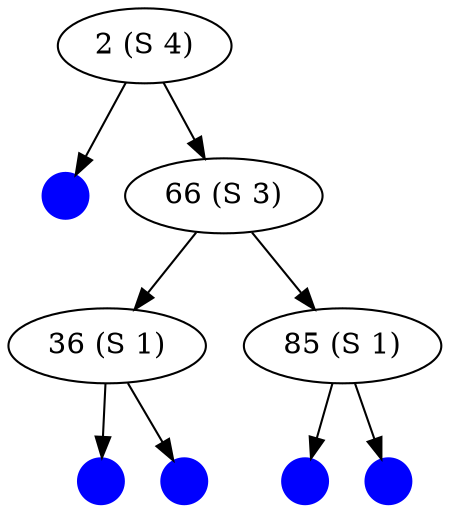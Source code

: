 digraph tree {
  {
    node[style=filled,color="blue",fillcolor="blue",shape="circle",label="",width=.3]
    l1 l2 l3 l4 l5
  }
  { node[label="2 (S 4)" ] n1 }
  { node[label="66 (S 3)"] n2 }
  { node[label="36 (S 1)"] n3 }
  { node[label="85 (S 1)"] n4 }

  ordering=out;

  n1 -> l1
  n1 -> n2
  n2 -> n3
  n2 -> n4
  n3 -> l2
  n3 -> l3
  n4 -> l4
  n4 -> l5
}
